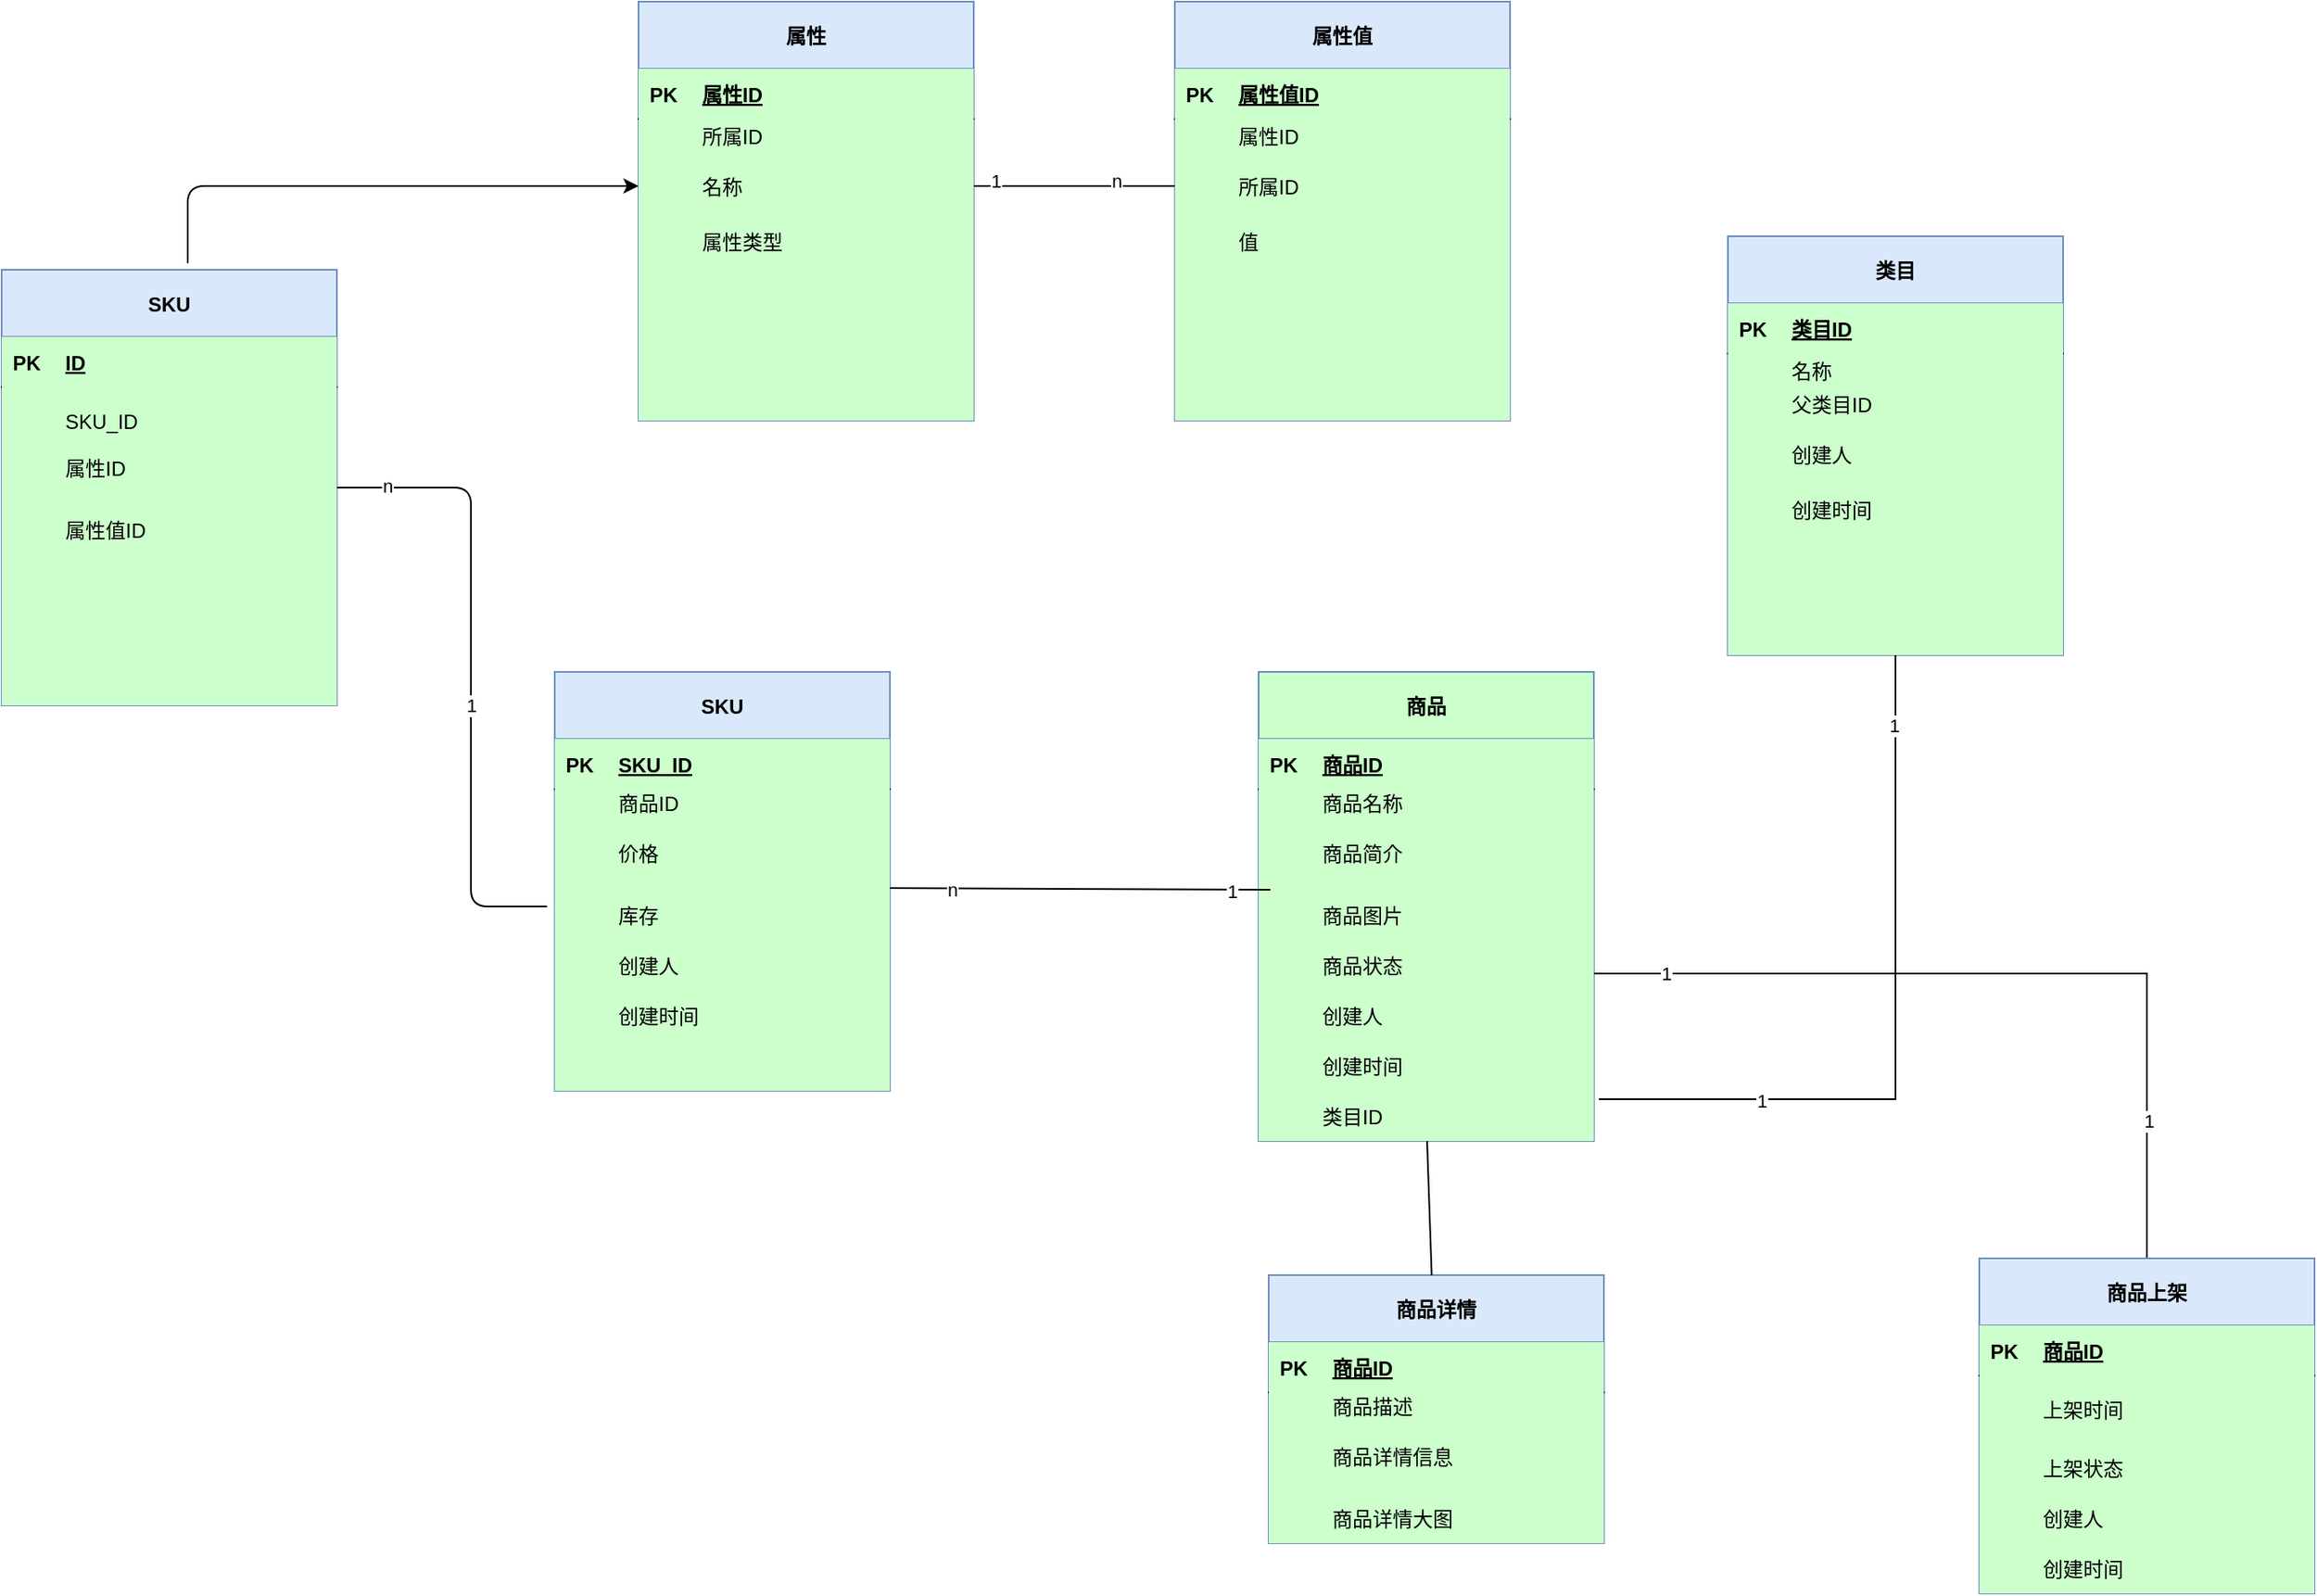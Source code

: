 <mxfile version="13.7.5" type="github">
  <diagram name="Page-1" id="efa7a0a1-bf9b-a30e-e6df-94a7791c09e9">
    <mxGraphModel dx="1424" dy="1853" grid="1" gridSize="10" guides="1" tooltips="1" connect="1" arrows="1" fold="1" page="1" pageScale="1" pageWidth="826" pageHeight="1169" background="#ffffff" math="0" shadow="0">
      <root>
        <mxCell id="0" />
        <mxCell id="1" parent="0" />
        <mxCell id="qIVOGHb0BJN2lnLGOt8N-184" value="SKU" style="shape=table;startSize=40;container=1;collapsible=1;childLayout=tableLayout;fixedRows=1;rowLines=0;fontStyle=1;align=center;resizeLast=1;fillColor=#dae8fc;strokeColor=#6c8ebf;" parent="1" vertex="1">
          <mxGeometry x="890" y="350" width="200" height="250" as="geometry" />
        </mxCell>
        <mxCell id="qIVOGHb0BJN2lnLGOt8N-185" value="" style="shape=partialRectangle;collapsible=0;dropTarget=0;pointerEvents=0;top=0;left=0;bottom=1;right=0;points=[[0,0.5],[1,0.5]];portConstraint=eastwest;fillColor=#CCFFCC;" parent="qIVOGHb0BJN2lnLGOt8N-184" vertex="1">
          <mxGeometry y="40" width="200" height="30" as="geometry" />
        </mxCell>
        <mxCell id="qIVOGHb0BJN2lnLGOt8N-186" value="PK" style="shape=partialRectangle;connectable=0;top=0;left=0;bottom=0;right=0;fontStyle=1;overflow=hidden;fillColor=#CCFFCC;" parent="qIVOGHb0BJN2lnLGOt8N-185" vertex="1">
          <mxGeometry width="30" height="30" as="geometry" />
        </mxCell>
        <mxCell id="qIVOGHb0BJN2lnLGOt8N-187" value="SKU_ID" style="shape=partialRectangle;connectable=0;top=0;left=0;bottom=0;right=0;align=left;spacingLeft=6;fontStyle=5;overflow=hidden;fillColor=#CCFFCC;" parent="qIVOGHb0BJN2lnLGOt8N-185" vertex="1">
          <mxGeometry x="30" width="170" height="30" as="geometry" />
        </mxCell>
        <mxCell id="qIVOGHb0BJN2lnLGOt8N-188" value="" style="shape=partialRectangle;collapsible=0;dropTarget=0;pointerEvents=0;top=0;left=0;bottom=0;right=0;points=[[0,0.5],[1,0.5]];portConstraint=eastwest;fillColor=#CCFFCC;" parent="qIVOGHb0BJN2lnLGOt8N-184" vertex="1">
          <mxGeometry y="70" width="200" height="30" as="geometry" />
        </mxCell>
        <mxCell id="qIVOGHb0BJN2lnLGOt8N-189" value="" style="shape=partialRectangle;connectable=0;top=0;left=0;bottom=0;right=0;editable=1;overflow=hidden;fillColor=#CCFFCC;" parent="qIVOGHb0BJN2lnLGOt8N-188" vertex="1">
          <mxGeometry width="30" height="30" as="geometry" />
        </mxCell>
        <mxCell id="qIVOGHb0BJN2lnLGOt8N-190" value="商品ID&#xa;" style="shape=partialRectangle;connectable=0;top=0;left=0;bottom=0;right=0;align=left;spacingLeft=6;overflow=hidden;fillColor=#CCFFCC;" parent="qIVOGHb0BJN2lnLGOt8N-188" vertex="1">
          <mxGeometry x="30" width="170" height="30" as="geometry" />
        </mxCell>
        <mxCell id="qIVOGHb0BJN2lnLGOt8N-191" value="" style="shape=partialRectangle;collapsible=0;dropTarget=0;pointerEvents=0;top=0;left=0;bottom=0;right=0;points=[[0,0.5],[1,0.5]];portConstraint=eastwest;fillColor=#CCFFCC;" parent="qIVOGHb0BJN2lnLGOt8N-184" vertex="1">
          <mxGeometry y="100" width="200" height="30" as="geometry" />
        </mxCell>
        <mxCell id="qIVOGHb0BJN2lnLGOt8N-192" value="" style="shape=partialRectangle;connectable=0;top=0;left=0;bottom=0;right=0;editable=1;overflow=hidden;fillColor=#CCFFCC;" parent="qIVOGHb0BJN2lnLGOt8N-191" vertex="1">
          <mxGeometry width="30" height="30" as="geometry" />
        </mxCell>
        <mxCell id="qIVOGHb0BJN2lnLGOt8N-193" value="价格&#xa;" style="shape=partialRectangle;connectable=0;top=0;left=0;bottom=0;right=0;align=left;spacingLeft=6;overflow=hidden;fillColor=#CCFFCC;" parent="qIVOGHb0BJN2lnLGOt8N-191" vertex="1">
          <mxGeometry x="30" width="170" height="30" as="geometry" />
        </mxCell>
        <mxCell id="qIVOGHb0BJN2lnLGOt8N-194" value="" style="shape=partialRectangle;collapsible=0;dropTarget=0;pointerEvents=0;top=0;left=0;bottom=0;right=0;points=[[0,0.5],[1,0.5]];portConstraint=eastwest;fillColor=#CCFFCC;" parent="qIVOGHb0BJN2lnLGOt8N-184" vertex="1">
          <mxGeometry y="130" width="200" height="30" as="geometry" />
        </mxCell>
        <mxCell id="qIVOGHb0BJN2lnLGOt8N-195" value="" style="shape=partialRectangle;connectable=0;top=0;left=0;bottom=0;right=0;editable=1;overflow=hidden;fillColor=#CCFFCC;" parent="qIVOGHb0BJN2lnLGOt8N-194" vertex="1">
          <mxGeometry width="30" height="30" as="geometry" />
        </mxCell>
        <mxCell id="qIVOGHb0BJN2lnLGOt8N-196" value="库存" style="shape=partialRectangle;connectable=0;top=0;left=0;bottom=0;right=0;align=left;spacingLeft=6;overflow=hidden;fillColor=#CCFFCC;" parent="qIVOGHb0BJN2lnLGOt8N-194" vertex="1">
          <mxGeometry x="30" width="170" height="30" as="geometry" />
        </mxCell>
        <mxCell id="qIVOGHb0BJN2lnLGOt8N-200" value="" style="shape=partialRectangle;collapsible=0;dropTarget=0;pointerEvents=0;top=0;left=0;bottom=0;right=0;points=[[0,0.5],[1,0.5]];portConstraint=eastwest;fillColor=#CCFFCC;" parent="qIVOGHb0BJN2lnLGOt8N-184" vertex="1">
          <mxGeometry y="160" width="200" height="30" as="geometry" />
        </mxCell>
        <mxCell id="qIVOGHb0BJN2lnLGOt8N-201" value="" style="shape=partialRectangle;connectable=0;top=0;left=0;bottom=0;right=0;editable=1;overflow=hidden;fillColor=#CCFFCC;" parent="qIVOGHb0BJN2lnLGOt8N-200" vertex="1">
          <mxGeometry width="30" height="30" as="geometry" />
        </mxCell>
        <mxCell id="qIVOGHb0BJN2lnLGOt8N-202" value="创建人" style="shape=partialRectangle;connectable=0;top=0;left=0;bottom=0;right=0;align=left;spacingLeft=6;overflow=hidden;fillColor=#CCFFCC;labelBorderColor=none;" parent="qIVOGHb0BJN2lnLGOt8N-200" vertex="1">
          <mxGeometry x="30" width="170" height="30" as="geometry" />
        </mxCell>
        <mxCell id="qIVOGHb0BJN2lnLGOt8N-203" value="" style="shape=partialRectangle;collapsible=0;dropTarget=0;pointerEvents=0;top=0;left=0;bottom=0;right=0;points=[[0,0.5],[1,0.5]];portConstraint=eastwest;fillColor=#CCFFCC;" parent="qIVOGHb0BJN2lnLGOt8N-184" vertex="1">
          <mxGeometry y="190" width="200" height="30" as="geometry" />
        </mxCell>
        <mxCell id="qIVOGHb0BJN2lnLGOt8N-204" value="" style="shape=partialRectangle;connectable=0;top=0;left=0;bottom=0;right=0;editable=1;overflow=hidden;fillColor=#CCFFCC;" parent="qIVOGHb0BJN2lnLGOt8N-203" vertex="1">
          <mxGeometry width="30" height="30" as="geometry" />
        </mxCell>
        <mxCell id="qIVOGHb0BJN2lnLGOt8N-205" value="创建时间" style="shape=partialRectangle;connectable=0;top=0;left=0;bottom=0;right=0;align=left;spacingLeft=6;overflow=hidden;fillColor=#CCFFCC;" parent="qIVOGHb0BJN2lnLGOt8N-203" vertex="1">
          <mxGeometry x="30" width="170" height="30" as="geometry" />
        </mxCell>
        <mxCell id="qIVOGHb0BJN2lnLGOt8N-197" value="" style="shape=partialRectangle;collapsible=0;dropTarget=0;pointerEvents=0;top=0;left=0;bottom=0;right=0;points=[[0,0.5],[1,0.5]];portConstraint=eastwest;fillColor=#CCFFCC;" parent="qIVOGHb0BJN2lnLGOt8N-184" vertex="1">
          <mxGeometry y="220" width="200" height="30" as="geometry" />
        </mxCell>
        <mxCell id="qIVOGHb0BJN2lnLGOt8N-198" value="" style="shape=partialRectangle;connectable=0;top=0;left=0;bottom=0;right=0;editable=1;overflow=hidden;fillColor=#CCFFCC;" parent="qIVOGHb0BJN2lnLGOt8N-197" vertex="1">
          <mxGeometry width="30" height="30" as="geometry" />
        </mxCell>
        <mxCell id="qIVOGHb0BJN2lnLGOt8N-199" value="" style="shape=partialRectangle;connectable=0;top=0;left=0;bottom=0;right=0;align=left;spacingLeft=6;overflow=hidden;fillColor=#CCFFCC;" parent="qIVOGHb0BJN2lnLGOt8N-197" vertex="1">
          <mxGeometry x="30" width="170" height="30" as="geometry" />
        </mxCell>
        <mxCell id="qIVOGHb0BJN2lnLGOt8N-303" style="edgeStyle=none;rounded=1;orthogonalLoop=1;jettySize=auto;html=1;entryX=0;entryY=0.5;entryDx=0;entryDy=0;startSize=40;" parent="qIVOGHb0BJN2lnLGOt8N-184" source="qIVOGHb0BJN2lnLGOt8N-194" target="qIVOGHb0BJN2lnLGOt8N-194" edge="1">
          <mxGeometry relative="1" as="geometry" />
        </mxCell>
        <mxCell id="qIVOGHb0BJN2lnLGOt8N-162" value="商品" style="shape=table;startSize=40;container=1;collapsible=1;childLayout=tableLayout;fixedRows=1;rowLines=0;fontStyle=1;align=center;resizeLast=1;strokeColor=#6c8ebf;fillColor=#CCFFCC;" parent="1" vertex="1">
          <mxGeometry x="1310" y="350" width="200" height="280" as="geometry" />
        </mxCell>
        <mxCell id="qIVOGHb0BJN2lnLGOt8N-163" value="" style="shape=partialRectangle;collapsible=0;dropTarget=0;pointerEvents=0;top=0;left=0;bottom=1;right=0;points=[[0,0.5],[1,0.5]];portConstraint=eastwest;fillColor=#CCFFCC;" parent="qIVOGHb0BJN2lnLGOt8N-162" vertex="1">
          <mxGeometry y="40" width="200" height="30" as="geometry" />
        </mxCell>
        <mxCell id="qIVOGHb0BJN2lnLGOt8N-164" value="PK" style="shape=partialRectangle;connectable=0;top=0;left=0;bottom=0;right=0;fontStyle=1;overflow=hidden;fillColor=#CCFFCC;" parent="qIVOGHb0BJN2lnLGOt8N-163" vertex="1">
          <mxGeometry width="30" height="30" as="geometry" />
        </mxCell>
        <mxCell id="qIVOGHb0BJN2lnLGOt8N-165" value="商品ID" style="shape=partialRectangle;connectable=0;top=0;left=0;bottom=0;right=0;align=left;spacingLeft=6;fontStyle=5;overflow=hidden;fillColor=#CCFFCC;" parent="qIVOGHb0BJN2lnLGOt8N-163" vertex="1">
          <mxGeometry x="30" width="170" height="30" as="geometry" />
        </mxCell>
        <mxCell id="qIVOGHb0BJN2lnLGOt8N-166" value="" style="shape=partialRectangle;collapsible=0;dropTarget=0;pointerEvents=0;top=0;left=0;bottom=0;right=0;points=[[0,0.5],[1,0.5]];portConstraint=eastwest;fillColor=#CCFFCC;" parent="qIVOGHb0BJN2lnLGOt8N-162" vertex="1">
          <mxGeometry y="70" width="200" height="30" as="geometry" />
        </mxCell>
        <mxCell id="qIVOGHb0BJN2lnLGOt8N-167" value="" style="shape=partialRectangle;connectable=0;top=0;left=0;bottom=0;right=0;editable=1;overflow=hidden;fillColor=#CCFFCC;" parent="qIVOGHb0BJN2lnLGOt8N-166" vertex="1">
          <mxGeometry width="30" height="30" as="geometry" />
        </mxCell>
        <mxCell id="qIVOGHb0BJN2lnLGOt8N-168" value="商品名称&#xa;" style="shape=partialRectangle;connectable=0;top=0;left=0;bottom=0;right=0;align=left;spacingLeft=6;overflow=hidden;fillColor=#CCFFCC;" parent="qIVOGHb0BJN2lnLGOt8N-166" vertex="1">
          <mxGeometry x="30" width="170" height="30" as="geometry" />
        </mxCell>
        <mxCell id="qIVOGHb0BJN2lnLGOt8N-169" value="" style="shape=partialRectangle;collapsible=0;dropTarget=0;pointerEvents=0;top=0;left=0;bottom=0;right=0;points=[[0,0.5],[1,0.5]];portConstraint=eastwest;fillColor=#CCFFCC;" parent="qIVOGHb0BJN2lnLGOt8N-162" vertex="1">
          <mxGeometry y="100" width="200" height="30" as="geometry" />
        </mxCell>
        <mxCell id="qIVOGHb0BJN2lnLGOt8N-170" value="" style="shape=partialRectangle;connectable=0;top=0;left=0;bottom=0;right=0;editable=1;overflow=hidden;fillColor=#CCFFCC;" parent="qIVOGHb0BJN2lnLGOt8N-169" vertex="1">
          <mxGeometry width="30" height="30" as="geometry" />
        </mxCell>
        <mxCell id="qIVOGHb0BJN2lnLGOt8N-171" value="商品简介&#xa;" style="shape=partialRectangle;connectable=0;top=0;left=0;bottom=0;right=0;align=left;spacingLeft=6;overflow=hidden;fillColor=#CCFFCC;" parent="qIVOGHb0BJN2lnLGOt8N-169" vertex="1">
          <mxGeometry x="30" width="170" height="30" as="geometry" />
        </mxCell>
        <mxCell id="fLH93Ka3nVB979V-HaJ9-27" value="" style="shape=partialRectangle;collapsible=0;dropTarget=0;pointerEvents=0;top=0;left=0;bottom=0;right=0;points=[[0,0.5],[1,0.5]];portConstraint=eastwest;fillColor=#CCFFCC;" vertex="1" parent="qIVOGHb0BJN2lnLGOt8N-162">
          <mxGeometry y="130" width="200" height="30" as="geometry" />
        </mxCell>
        <mxCell id="fLH93Ka3nVB979V-HaJ9-28" value="" style="shape=partialRectangle;connectable=0;top=0;left=0;bottom=0;right=0;editable=1;overflow=hidden;fillColor=#CCFFCC;" vertex="1" parent="fLH93Ka3nVB979V-HaJ9-27">
          <mxGeometry width="30" height="30" as="geometry" />
        </mxCell>
        <mxCell id="fLH93Ka3nVB979V-HaJ9-29" value="商品图片" style="shape=partialRectangle;connectable=0;top=0;left=0;bottom=0;right=0;align=left;spacingLeft=6;overflow=hidden;fillColor=#CCFFCC;" vertex="1" parent="fLH93Ka3nVB979V-HaJ9-27">
          <mxGeometry x="30" width="170" height="30" as="geometry" />
        </mxCell>
        <mxCell id="qIVOGHb0BJN2lnLGOt8N-172" value="" style="shape=partialRectangle;collapsible=0;dropTarget=0;pointerEvents=0;top=0;left=0;bottom=0;right=0;points=[[0,0.5],[1,0.5]];portConstraint=eastwest;fillColor=#CCFFCC;" parent="qIVOGHb0BJN2lnLGOt8N-162" vertex="1">
          <mxGeometry y="160" width="200" height="30" as="geometry" />
        </mxCell>
        <mxCell id="qIVOGHb0BJN2lnLGOt8N-173" value="" style="shape=partialRectangle;connectable=0;top=0;left=0;bottom=0;right=0;editable=1;overflow=hidden;fillColor=#CCFFCC;" parent="qIVOGHb0BJN2lnLGOt8N-172" vertex="1">
          <mxGeometry width="30" height="30" as="geometry" />
        </mxCell>
        <mxCell id="qIVOGHb0BJN2lnLGOt8N-174" value="商品状态" style="shape=partialRectangle;connectable=0;top=0;left=0;bottom=0;right=0;align=left;spacingLeft=6;overflow=hidden;fillColor=#CCFFCC;" parent="qIVOGHb0BJN2lnLGOt8N-172" vertex="1">
          <mxGeometry x="30" width="170" height="30" as="geometry" />
        </mxCell>
        <mxCell id="qIVOGHb0BJN2lnLGOt8N-178" value="" style="shape=partialRectangle;collapsible=0;dropTarget=0;pointerEvents=0;top=0;left=0;bottom=0;right=0;points=[[0,0.5],[1,0.5]];portConstraint=eastwest;fillColor=#CCFFCC;" parent="qIVOGHb0BJN2lnLGOt8N-162" vertex="1">
          <mxGeometry y="190" width="200" height="30" as="geometry" />
        </mxCell>
        <mxCell id="qIVOGHb0BJN2lnLGOt8N-179" value="" style="shape=partialRectangle;connectable=0;top=0;left=0;bottom=0;right=0;editable=1;overflow=hidden;fillColor=#CCFFCC;" parent="qIVOGHb0BJN2lnLGOt8N-178" vertex="1">
          <mxGeometry width="30" height="30" as="geometry" />
        </mxCell>
        <mxCell id="qIVOGHb0BJN2lnLGOt8N-180" value="创建人" style="shape=partialRectangle;connectable=0;top=0;left=0;bottom=0;right=0;align=left;spacingLeft=6;overflow=hidden;fillColor=#CCFFCC;" parent="qIVOGHb0BJN2lnLGOt8N-178" vertex="1">
          <mxGeometry x="30" width="170" height="30" as="geometry" />
        </mxCell>
        <mxCell id="qIVOGHb0BJN2lnLGOt8N-181" value="" style="shape=partialRectangle;collapsible=0;dropTarget=0;pointerEvents=0;top=0;left=0;bottom=0;right=0;points=[[0,0.5],[1,0.5]];portConstraint=eastwest;fillColor=#CCFFCC;" parent="qIVOGHb0BJN2lnLGOt8N-162" vertex="1">
          <mxGeometry y="220" width="200" height="30" as="geometry" />
        </mxCell>
        <mxCell id="qIVOGHb0BJN2lnLGOt8N-182" value="" style="shape=partialRectangle;connectable=0;top=0;left=0;bottom=0;right=0;editable=1;overflow=hidden;fillColor=#CCFFCC;" parent="qIVOGHb0BJN2lnLGOt8N-181" vertex="1">
          <mxGeometry width="30" height="30" as="geometry" />
        </mxCell>
        <mxCell id="qIVOGHb0BJN2lnLGOt8N-183" value="创建时间" style="shape=partialRectangle;connectable=0;top=0;left=0;bottom=0;right=0;align=left;spacingLeft=6;overflow=hidden;fillColor=#CCFFCC;" parent="qIVOGHb0BJN2lnLGOt8N-181" vertex="1">
          <mxGeometry x="30" width="170" height="30" as="geometry" />
        </mxCell>
        <mxCell id="qIVOGHb0BJN2lnLGOt8N-320" value="" style="shape=partialRectangle;collapsible=0;dropTarget=0;pointerEvents=0;fillColor=none;top=0;left=0;bottom=0;right=0;points=[[0,0.5],[1,0.5]];portConstraint=eastwest;strokeWidth=1;align=left;" parent="qIVOGHb0BJN2lnLGOt8N-162" vertex="1">
          <mxGeometry y="250" width="200" height="30" as="geometry" />
        </mxCell>
        <mxCell id="qIVOGHb0BJN2lnLGOt8N-321" value="" style="shape=partialRectangle;connectable=0;top=0;left=0;bottom=0;right=0;editable=1;overflow=hidden;fillColor=#CCFFCC;" parent="qIVOGHb0BJN2lnLGOt8N-320" vertex="1">
          <mxGeometry width="30" height="30" as="geometry" />
        </mxCell>
        <mxCell id="qIVOGHb0BJN2lnLGOt8N-322" value="类目ID" style="shape=partialRectangle;connectable=0;top=0;left=0;bottom=0;right=0;align=left;spacingLeft=6;overflow=hidden;strokeColor=#82b366;fillColor=#CCFFCC;" parent="qIVOGHb0BJN2lnLGOt8N-320" vertex="1">
          <mxGeometry x="30" width="170" height="30" as="geometry" />
        </mxCell>
        <mxCell id="qIVOGHb0BJN2lnLGOt8N-206" value="SKU" style="shape=table;startSize=40;container=1;collapsible=1;childLayout=tableLayout;fixedRows=1;rowLines=0;fontStyle=1;align=center;resizeLast=1;fillColor=#dae8fc;strokeColor=#6c8ebf;" parent="1" vertex="1">
          <mxGeometry x="560" y="110" width="200" height="260" as="geometry" />
        </mxCell>
        <mxCell id="qIVOGHb0BJN2lnLGOt8N-207" value="" style="shape=partialRectangle;collapsible=0;dropTarget=0;pointerEvents=0;top=0;left=0;bottom=1;right=0;points=[[0,0.5],[1,0.5]];portConstraint=eastwest;fillColor=#CCFFCC;" parent="qIVOGHb0BJN2lnLGOt8N-206" vertex="1">
          <mxGeometry y="40" width="200" height="30" as="geometry" />
        </mxCell>
        <mxCell id="qIVOGHb0BJN2lnLGOt8N-208" value="PK" style="shape=partialRectangle;connectable=0;top=0;left=0;bottom=0;right=0;fontStyle=1;overflow=hidden;fillColor=#CCFFCC;" parent="qIVOGHb0BJN2lnLGOt8N-207" vertex="1">
          <mxGeometry width="30" height="30" as="geometry" />
        </mxCell>
        <mxCell id="qIVOGHb0BJN2lnLGOt8N-209" value="ID" style="shape=partialRectangle;connectable=0;top=0;left=0;bottom=0;right=0;align=left;spacingLeft=6;fontStyle=5;overflow=hidden;fillColor=#CCFFCC;" parent="qIVOGHb0BJN2lnLGOt8N-207" vertex="1">
          <mxGeometry x="30" width="170" height="30" as="geometry" />
        </mxCell>
        <mxCell id="qIVOGHb0BJN2lnLGOt8N-210" value="" style="shape=partialRectangle;collapsible=0;dropTarget=0;pointerEvents=0;top=0;left=0;bottom=0;right=0;points=[[0,0.5],[1,0.5]];portConstraint=eastwest;fillColor=#CCFFCC;" parent="qIVOGHb0BJN2lnLGOt8N-206" vertex="1">
          <mxGeometry y="70" width="200" height="40" as="geometry" />
        </mxCell>
        <mxCell id="qIVOGHb0BJN2lnLGOt8N-211" value="" style="shape=partialRectangle;connectable=0;top=0;left=0;bottom=0;right=0;editable=1;overflow=hidden;fillColor=#CCFFCC;" parent="qIVOGHb0BJN2lnLGOt8N-210" vertex="1">
          <mxGeometry width="30" height="40" as="geometry" />
        </mxCell>
        <mxCell id="qIVOGHb0BJN2lnLGOt8N-212" value="SKU_ID" style="shape=partialRectangle;connectable=0;top=0;left=0;bottom=0;right=0;align=left;spacingLeft=6;overflow=hidden;strokeWidth=1;labelBorderColor=none;fillColor=none;" parent="qIVOGHb0BJN2lnLGOt8N-210" vertex="1">
          <mxGeometry x="30" width="170" height="40" as="geometry" />
        </mxCell>
        <mxCell id="qIVOGHb0BJN2lnLGOt8N-213" value="" style="shape=partialRectangle;collapsible=0;dropTarget=0;pointerEvents=0;top=0;left=0;bottom=0;right=0;points=[[0,0.5],[1,0.5]];portConstraint=eastwest;fillColor=#CCFFCC;" parent="qIVOGHb0BJN2lnLGOt8N-206" vertex="1">
          <mxGeometry y="110" width="200" height="30" as="geometry" />
        </mxCell>
        <mxCell id="qIVOGHb0BJN2lnLGOt8N-214" value="" style="shape=partialRectangle;connectable=0;top=0;left=0;bottom=0;right=0;editable=1;overflow=hidden;fillColor=#CCFFCC;" parent="qIVOGHb0BJN2lnLGOt8N-213" vertex="1">
          <mxGeometry width="30" height="30" as="geometry" />
        </mxCell>
        <mxCell id="qIVOGHb0BJN2lnLGOt8N-215" value="属性ID&#xa;" style="shape=partialRectangle;connectable=0;top=0;left=0;bottom=0;right=0;align=left;spacingLeft=6;overflow=hidden;fillColor=#CCFFCC;" parent="qIVOGHb0BJN2lnLGOt8N-213" vertex="1">
          <mxGeometry x="30" width="170" height="30" as="geometry" />
        </mxCell>
        <mxCell id="qIVOGHb0BJN2lnLGOt8N-216" value="" style="shape=partialRectangle;collapsible=0;dropTarget=0;pointerEvents=0;top=0;left=0;bottom=0;right=0;points=[[0,0.5],[1,0.5]];portConstraint=eastwest;fillColor=#CCFFCC;" parent="qIVOGHb0BJN2lnLGOt8N-206" vertex="1">
          <mxGeometry y="140" width="200" height="30" as="geometry" />
        </mxCell>
        <mxCell id="qIVOGHb0BJN2lnLGOt8N-217" value="" style="shape=partialRectangle;connectable=0;top=0;left=0;bottom=0;right=0;editable=1;overflow=hidden;fillColor=#CCFFCC;" parent="qIVOGHb0BJN2lnLGOt8N-216" vertex="1">
          <mxGeometry width="30" height="30" as="geometry" />
        </mxCell>
        <mxCell id="qIVOGHb0BJN2lnLGOt8N-218" value="属性值ID" style="shape=partialRectangle;connectable=0;top=0;left=0;bottom=0;right=0;align=left;spacingLeft=6;overflow=hidden;fillColor=#CCFFCC;" parent="qIVOGHb0BJN2lnLGOt8N-216" vertex="1">
          <mxGeometry x="30" width="170" height="30" as="geometry" />
        </mxCell>
        <mxCell id="qIVOGHb0BJN2lnLGOt8N-219" value="" style="shape=partialRectangle;collapsible=0;dropTarget=0;pointerEvents=0;top=0;left=0;bottom=0;right=0;points=[[0,0.5],[1,0.5]];portConstraint=eastwest;fillColor=#CCFFCC;" parent="qIVOGHb0BJN2lnLGOt8N-206" vertex="1">
          <mxGeometry y="170" width="200" height="30" as="geometry" />
        </mxCell>
        <mxCell id="qIVOGHb0BJN2lnLGOt8N-220" value="" style="shape=partialRectangle;connectable=0;top=0;left=0;bottom=0;right=0;editable=1;overflow=hidden;fillColor=#CCFFCC;" parent="qIVOGHb0BJN2lnLGOt8N-219" vertex="1">
          <mxGeometry width="30" height="30" as="geometry" />
        </mxCell>
        <mxCell id="qIVOGHb0BJN2lnLGOt8N-221" value="" style="shape=partialRectangle;connectable=0;top=0;left=0;bottom=0;right=0;align=left;spacingLeft=6;overflow=hidden;fillColor=#CCFFCC;labelBorderColor=none;" parent="qIVOGHb0BJN2lnLGOt8N-219" vertex="1">
          <mxGeometry x="30" width="170" height="30" as="geometry" />
        </mxCell>
        <mxCell id="qIVOGHb0BJN2lnLGOt8N-222" value="" style="shape=partialRectangle;collapsible=0;dropTarget=0;pointerEvents=0;top=0;left=0;bottom=0;right=0;points=[[0,0.5],[1,0.5]];portConstraint=eastwest;fillColor=#CCFFCC;" parent="qIVOGHb0BJN2lnLGOt8N-206" vertex="1">
          <mxGeometry y="200" width="200" height="30" as="geometry" />
        </mxCell>
        <mxCell id="qIVOGHb0BJN2lnLGOt8N-223" value="" style="shape=partialRectangle;connectable=0;top=0;left=0;bottom=0;right=0;editable=1;overflow=hidden;fillColor=#CCFFCC;" parent="qIVOGHb0BJN2lnLGOt8N-222" vertex="1">
          <mxGeometry width="30" height="30" as="geometry" />
        </mxCell>
        <mxCell id="qIVOGHb0BJN2lnLGOt8N-224" value="" style="shape=partialRectangle;connectable=0;top=0;left=0;bottom=0;right=0;align=left;spacingLeft=6;overflow=hidden;fillColor=#CCFFCC;" parent="qIVOGHb0BJN2lnLGOt8N-222" vertex="1">
          <mxGeometry x="30" width="170" height="30" as="geometry" />
        </mxCell>
        <mxCell id="qIVOGHb0BJN2lnLGOt8N-225" value="" style="shape=partialRectangle;collapsible=0;dropTarget=0;pointerEvents=0;top=0;left=0;bottom=0;right=0;points=[[0,0.5],[1,0.5]];portConstraint=eastwest;fillColor=#CCFFCC;" parent="qIVOGHb0BJN2lnLGOt8N-206" vertex="1">
          <mxGeometry y="230" width="200" height="30" as="geometry" />
        </mxCell>
        <mxCell id="qIVOGHb0BJN2lnLGOt8N-226" value="" style="shape=partialRectangle;connectable=0;top=0;left=0;bottom=0;right=0;editable=1;overflow=hidden;fillColor=#CCFFCC;" parent="qIVOGHb0BJN2lnLGOt8N-225" vertex="1">
          <mxGeometry width="30" height="30" as="geometry" />
        </mxCell>
        <mxCell id="qIVOGHb0BJN2lnLGOt8N-227" value="" style="shape=partialRectangle;connectable=0;top=0;left=0;bottom=0;right=0;align=left;spacingLeft=6;overflow=hidden;fillColor=#CCFFCC;" parent="qIVOGHb0BJN2lnLGOt8N-225" vertex="1">
          <mxGeometry x="30" width="170" height="30" as="geometry" />
        </mxCell>
        <mxCell id="qIVOGHb0BJN2lnLGOt8N-228" value="属性" style="shape=table;startSize=40;container=1;collapsible=1;childLayout=tableLayout;fixedRows=1;rowLines=0;fontStyle=1;align=center;resizeLast=1;fillColor=#dae8fc;strokeColor=#6c8ebf;" parent="1" vertex="1">
          <mxGeometry x="940" y="-50" width="200" height="250" as="geometry" />
        </mxCell>
        <mxCell id="qIVOGHb0BJN2lnLGOt8N-229" value="" style="shape=partialRectangle;collapsible=0;dropTarget=0;pointerEvents=0;top=0;left=0;bottom=1;right=0;points=[[0,0.5],[1,0.5]];portConstraint=eastwest;fillColor=#CCFFCC;" parent="qIVOGHb0BJN2lnLGOt8N-228" vertex="1">
          <mxGeometry y="40" width="200" height="30" as="geometry" />
        </mxCell>
        <mxCell id="qIVOGHb0BJN2lnLGOt8N-230" value="PK" style="shape=partialRectangle;connectable=0;top=0;left=0;bottom=0;right=0;fontStyle=1;overflow=hidden;fillColor=#CCFFCC;" parent="qIVOGHb0BJN2lnLGOt8N-229" vertex="1">
          <mxGeometry width="30" height="30" as="geometry" />
        </mxCell>
        <mxCell id="qIVOGHb0BJN2lnLGOt8N-231" value="属性ID" style="shape=partialRectangle;connectable=0;top=0;left=0;bottom=0;right=0;align=left;spacingLeft=6;fontStyle=5;overflow=hidden;fillColor=#CCFFCC;" parent="qIVOGHb0BJN2lnLGOt8N-229" vertex="1">
          <mxGeometry x="30" width="170" height="30" as="geometry" />
        </mxCell>
        <mxCell id="qIVOGHb0BJN2lnLGOt8N-238" value="" style="shape=partialRectangle;collapsible=0;dropTarget=0;pointerEvents=0;top=0;left=0;bottom=0;right=0;points=[[0,0.5],[1,0.5]];portConstraint=eastwest;fillColor=#CCFFCC;" parent="qIVOGHb0BJN2lnLGOt8N-228" vertex="1">
          <mxGeometry y="70" width="200" height="20" as="geometry" />
        </mxCell>
        <mxCell id="qIVOGHb0BJN2lnLGOt8N-239" value="" style="shape=partialRectangle;connectable=0;top=0;left=0;bottom=0;right=0;editable=1;overflow=hidden;fillColor=#CCFFCC;" parent="qIVOGHb0BJN2lnLGOt8N-238" vertex="1">
          <mxGeometry width="30" height="20" as="geometry" />
        </mxCell>
        <mxCell id="qIVOGHb0BJN2lnLGOt8N-240" value="所属ID" style="shape=partialRectangle;connectable=0;top=0;left=0;bottom=0;right=0;align=left;spacingLeft=6;overflow=hidden;fillColor=#CCFFCC;" parent="qIVOGHb0BJN2lnLGOt8N-238" vertex="1">
          <mxGeometry x="30" width="170" height="20" as="geometry" />
        </mxCell>
        <mxCell id="qIVOGHb0BJN2lnLGOt8N-232" value="" style="shape=partialRectangle;collapsible=0;dropTarget=0;pointerEvents=0;top=0;left=0;bottom=0;right=0;points=[[0,0.5],[1,0.5]];portConstraint=eastwest;fillColor=#CCFFCC;" parent="qIVOGHb0BJN2lnLGOt8N-228" vertex="1">
          <mxGeometry y="90" width="200" height="40" as="geometry" />
        </mxCell>
        <mxCell id="qIVOGHb0BJN2lnLGOt8N-233" value="" style="shape=partialRectangle;connectable=0;top=0;left=0;bottom=0;right=0;editable=1;overflow=hidden;fillColor=#CCFFCC;" parent="qIVOGHb0BJN2lnLGOt8N-232" vertex="1">
          <mxGeometry width="30" height="40" as="geometry" />
        </mxCell>
        <mxCell id="qIVOGHb0BJN2lnLGOt8N-234" value="名称" style="shape=partialRectangle;connectable=0;top=0;left=0;bottom=0;right=0;align=left;spacingLeft=6;overflow=hidden;strokeWidth=1;labelBorderColor=none;fillColor=none;" parent="qIVOGHb0BJN2lnLGOt8N-232" vertex="1">
          <mxGeometry x="30" width="170" height="40" as="geometry" />
        </mxCell>
        <mxCell id="qIVOGHb0BJN2lnLGOt8N-235" value="" style="shape=partialRectangle;collapsible=0;dropTarget=0;pointerEvents=0;top=0;left=0;bottom=0;right=0;points=[[0,0.5],[1,0.5]];portConstraint=eastwest;fillColor=#CCFFCC;" parent="qIVOGHb0BJN2lnLGOt8N-228" vertex="1">
          <mxGeometry y="130" width="200" height="40" as="geometry" />
        </mxCell>
        <mxCell id="qIVOGHb0BJN2lnLGOt8N-236" value="" style="shape=partialRectangle;connectable=0;top=0;left=0;bottom=0;right=0;editable=1;overflow=hidden;fillColor=#CCFFCC;" parent="qIVOGHb0BJN2lnLGOt8N-235" vertex="1">
          <mxGeometry width="30" height="40" as="geometry" />
        </mxCell>
        <mxCell id="qIVOGHb0BJN2lnLGOt8N-237" value="属性类型&#xa;" style="shape=partialRectangle;connectable=0;top=0;left=0;bottom=0;right=0;align=left;spacingLeft=6;overflow=hidden;fillColor=#CCFFCC;" parent="qIVOGHb0BJN2lnLGOt8N-235" vertex="1">
          <mxGeometry x="30" width="170" height="40" as="geometry" />
        </mxCell>
        <mxCell id="qIVOGHb0BJN2lnLGOt8N-241" value="" style="shape=partialRectangle;collapsible=0;dropTarget=0;pointerEvents=0;top=0;left=0;bottom=0;right=0;points=[[0,0.5],[1,0.5]];portConstraint=eastwest;fillColor=#CCFFCC;" parent="qIVOGHb0BJN2lnLGOt8N-228" vertex="1">
          <mxGeometry y="170" width="200" height="20" as="geometry" />
        </mxCell>
        <mxCell id="qIVOGHb0BJN2lnLGOt8N-242" value="" style="shape=partialRectangle;connectable=0;top=0;left=0;bottom=0;right=0;editable=1;overflow=hidden;fillColor=#CCFFCC;" parent="qIVOGHb0BJN2lnLGOt8N-241" vertex="1">
          <mxGeometry width="30" height="20" as="geometry" />
        </mxCell>
        <mxCell id="qIVOGHb0BJN2lnLGOt8N-243" value="" style="shape=partialRectangle;connectable=0;top=0;left=0;bottom=0;right=0;align=left;spacingLeft=6;overflow=hidden;fillColor=#CCFFCC;labelBorderColor=none;" parent="qIVOGHb0BJN2lnLGOt8N-241" vertex="1">
          <mxGeometry x="30" width="170" height="20" as="geometry" />
        </mxCell>
        <mxCell id="qIVOGHb0BJN2lnLGOt8N-244" value="" style="shape=partialRectangle;collapsible=0;dropTarget=0;pointerEvents=0;top=0;left=0;bottom=0;right=0;points=[[0,0.5],[1,0.5]];portConstraint=eastwest;fillColor=#CCFFCC;" parent="qIVOGHb0BJN2lnLGOt8N-228" vertex="1">
          <mxGeometry y="190" width="200" height="30" as="geometry" />
        </mxCell>
        <mxCell id="qIVOGHb0BJN2lnLGOt8N-245" value="" style="shape=partialRectangle;connectable=0;top=0;left=0;bottom=0;right=0;editable=1;overflow=hidden;fillColor=#CCFFCC;" parent="qIVOGHb0BJN2lnLGOt8N-244" vertex="1">
          <mxGeometry width="30" height="30" as="geometry" />
        </mxCell>
        <mxCell id="qIVOGHb0BJN2lnLGOt8N-246" value="" style="shape=partialRectangle;connectable=0;top=0;left=0;bottom=0;right=0;align=left;spacingLeft=6;overflow=hidden;fillColor=#CCFFCC;" parent="qIVOGHb0BJN2lnLGOt8N-244" vertex="1">
          <mxGeometry x="30" width="170" height="30" as="geometry" />
        </mxCell>
        <mxCell id="qIVOGHb0BJN2lnLGOt8N-247" value="" style="shape=partialRectangle;collapsible=0;dropTarget=0;pointerEvents=0;top=0;left=0;bottom=0;right=0;points=[[0,0.5],[1,0.5]];portConstraint=eastwest;fillColor=#CCFFCC;" parent="qIVOGHb0BJN2lnLGOt8N-228" vertex="1">
          <mxGeometry y="220" width="200" height="30" as="geometry" />
        </mxCell>
        <mxCell id="qIVOGHb0BJN2lnLGOt8N-248" value="" style="shape=partialRectangle;connectable=0;top=0;left=0;bottom=0;right=0;editable=1;overflow=hidden;fillColor=#CCFFCC;" parent="qIVOGHb0BJN2lnLGOt8N-247" vertex="1">
          <mxGeometry width="30" height="30" as="geometry" />
        </mxCell>
        <mxCell id="qIVOGHb0BJN2lnLGOt8N-249" value="" style="shape=partialRectangle;connectable=0;top=0;left=0;bottom=0;right=0;align=left;spacingLeft=6;overflow=hidden;fillColor=#CCFFCC;" parent="qIVOGHb0BJN2lnLGOt8N-247" vertex="1">
          <mxGeometry x="30" width="170" height="30" as="geometry" />
        </mxCell>
        <mxCell id="qIVOGHb0BJN2lnLGOt8N-250" value="属性值" style="shape=table;startSize=40;container=1;collapsible=1;childLayout=tableLayout;fixedRows=1;rowLines=0;fontStyle=1;align=center;resizeLast=1;fillColor=#dae8fc;strokeColor=#6c8ebf;" parent="1" vertex="1">
          <mxGeometry x="1260" y="-50" width="200" height="250" as="geometry" />
        </mxCell>
        <mxCell id="qIVOGHb0BJN2lnLGOt8N-251" value="" style="shape=partialRectangle;collapsible=0;dropTarget=0;pointerEvents=0;top=0;left=0;bottom=1;right=0;points=[[0,0.5],[1,0.5]];portConstraint=eastwest;fillColor=#CCFFCC;" parent="qIVOGHb0BJN2lnLGOt8N-250" vertex="1">
          <mxGeometry y="40" width="200" height="30" as="geometry" />
        </mxCell>
        <mxCell id="qIVOGHb0BJN2lnLGOt8N-252" value="PK" style="shape=partialRectangle;connectable=0;top=0;left=0;bottom=0;right=0;fontStyle=1;overflow=hidden;fillColor=#CCFFCC;" parent="qIVOGHb0BJN2lnLGOt8N-251" vertex="1">
          <mxGeometry width="30" height="30" as="geometry" />
        </mxCell>
        <mxCell id="qIVOGHb0BJN2lnLGOt8N-253" value="属性值ID" style="shape=partialRectangle;connectable=0;top=0;left=0;bottom=0;right=0;align=left;spacingLeft=6;fontStyle=5;overflow=hidden;fillColor=#CCFFCC;" parent="qIVOGHb0BJN2lnLGOt8N-251" vertex="1">
          <mxGeometry x="30" width="170" height="30" as="geometry" />
        </mxCell>
        <mxCell id="qIVOGHb0BJN2lnLGOt8N-254" value="" style="shape=partialRectangle;collapsible=0;dropTarget=0;pointerEvents=0;top=0;left=0;bottom=0;right=0;points=[[0,0.5],[1,0.5]];portConstraint=eastwest;fillColor=#CCFFCC;" parent="qIVOGHb0BJN2lnLGOt8N-250" vertex="1">
          <mxGeometry y="70" width="200" height="20" as="geometry" />
        </mxCell>
        <mxCell id="qIVOGHb0BJN2lnLGOt8N-255" value="" style="shape=partialRectangle;connectable=0;top=0;left=0;bottom=0;right=0;editable=1;overflow=hidden;fillColor=#CCFFCC;" parent="qIVOGHb0BJN2lnLGOt8N-254" vertex="1">
          <mxGeometry width="30" height="20" as="geometry" />
        </mxCell>
        <mxCell id="qIVOGHb0BJN2lnLGOt8N-256" value="属性ID" style="shape=partialRectangle;connectable=0;top=0;left=0;bottom=0;right=0;align=left;spacingLeft=6;overflow=hidden;fillColor=#CCFFCC;" parent="qIVOGHb0BJN2lnLGOt8N-254" vertex="1">
          <mxGeometry x="30" width="170" height="20" as="geometry" />
        </mxCell>
        <mxCell id="qIVOGHb0BJN2lnLGOt8N-257" value="" style="shape=partialRectangle;collapsible=0;dropTarget=0;pointerEvents=0;top=0;left=0;bottom=0;right=0;points=[[0,0.5],[1,0.5]];portConstraint=eastwest;fillColor=#CCFFCC;" parent="qIVOGHb0BJN2lnLGOt8N-250" vertex="1">
          <mxGeometry y="90" width="200" height="40" as="geometry" />
        </mxCell>
        <mxCell id="qIVOGHb0BJN2lnLGOt8N-258" value="" style="shape=partialRectangle;connectable=0;top=0;left=0;bottom=0;right=0;editable=1;overflow=hidden;fillColor=#CCFFCC;" parent="qIVOGHb0BJN2lnLGOt8N-257" vertex="1">
          <mxGeometry width="30" height="40" as="geometry" />
        </mxCell>
        <mxCell id="qIVOGHb0BJN2lnLGOt8N-259" value="所属ID" style="shape=partialRectangle;connectable=0;top=0;left=0;bottom=0;right=0;align=left;spacingLeft=6;overflow=hidden;strokeWidth=1;labelBorderColor=none;fillColor=none;" parent="qIVOGHb0BJN2lnLGOt8N-257" vertex="1">
          <mxGeometry x="30" width="170" height="40" as="geometry" />
        </mxCell>
        <mxCell id="qIVOGHb0BJN2lnLGOt8N-260" value="" style="shape=partialRectangle;collapsible=0;dropTarget=0;pointerEvents=0;top=0;left=0;bottom=0;right=0;points=[[0,0.5],[1,0.5]];portConstraint=eastwest;fillColor=#CCFFCC;" parent="qIVOGHb0BJN2lnLGOt8N-250" vertex="1">
          <mxGeometry y="130" width="200" height="40" as="geometry" />
        </mxCell>
        <mxCell id="qIVOGHb0BJN2lnLGOt8N-261" value="" style="shape=partialRectangle;connectable=0;top=0;left=0;bottom=0;right=0;editable=1;overflow=hidden;fillColor=#CCFFCC;" parent="qIVOGHb0BJN2lnLGOt8N-260" vertex="1">
          <mxGeometry width="30" height="40" as="geometry" />
        </mxCell>
        <mxCell id="qIVOGHb0BJN2lnLGOt8N-262" value="值&#xa;" style="shape=partialRectangle;connectable=0;top=0;left=0;bottom=0;right=0;align=left;spacingLeft=6;overflow=hidden;fillColor=#CCFFCC;" parent="qIVOGHb0BJN2lnLGOt8N-260" vertex="1">
          <mxGeometry x="30" width="170" height="40" as="geometry" />
        </mxCell>
        <mxCell id="qIVOGHb0BJN2lnLGOt8N-263" value="" style="shape=partialRectangle;collapsible=0;dropTarget=0;pointerEvents=0;top=0;left=0;bottom=0;right=0;points=[[0,0.5],[1,0.5]];portConstraint=eastwest;fillColor=#CCFFCC;" parent="qIVOGHb0BJN2lnLGOt8N-250" vertex="1">
          <mxGeometry y="170" width="200" height="20" as="geometry" />
        </mxCell>
        <mxCell id="qIVOGHb0BJN2lnLGOt8N-264" value="" style="shape=partialRectangle;connectable=0;top=0;left=0;bottom=0;right=0;editable=1;overflow=hidden;fillColor=#CCFFCC;" parent="qIVOGHb0BJN2lnLGOt8N-263" vertex="1">
          <mxGeometry width="30" height="20" as="geometry" />
        </mxCell>
        <mxCell id="qIVOGHb0BJN2lnLGOt8N-265" value="" style="shape=partialRectangle;connectable=0;top=0;left=0;bottom=0;right=0;align=left;spacingLeft=6;overflow=hidden;fillColor=#CCFFCC;labelBorderColor=none;" parent="qIVOGHb0BJN2lnLGOt8N-263" vertex="1">
          <mxGeometry x="30" width="170" height="20" as="geometry" />
        </mxCell>
        <mxCell id="qIVOGHb0BJN2lnLGOt8N-266" value="" style="shape=partialRectangle;collapsible=0;dropTarget=0;pointerEvents=0;top=0;left=0;bottom=0;right=0;points=[[0,0.5],[1,0.5]];portConstraint=eastwest;fillColor=#CCFFCC;" parent="qIVOGHb0BJN2lnLGOt8N-250" vertex="1">
          <mxGeometry y="190" width="200" height="30" as="geometry" />
        </mxCell>
        <mxCell id="qIVOGHb0BJN2lnLGOt8N-267" value="" style="shape=partialRectangle;connectable=0;top=0;left=0;bottom=0;right=0;editable=1;overflow=hidden;fillColor=#CCFFCC;" parent="qIVOGHb0BJN2lnLGOt8N-266" vertex="1">
          <mxGeometry width="30" height="30" as="geometry" />
        </mxCell>
        <mxCell id="qIVOGHb0BJN2lnLGOt8N-268" value="" style="shape=partialRectangle;connectable=0;top=0;left=0;bottom=0;right=0;align=left;spacingLeft=6;overflow=hidden;fillColor=#CCFFCC;" parent="qIVOGHb0BJN2lnLGOt8N-266" vertex="1">
          <mxGeometry x="30" width="170" height="30" as="geometry" />
        </mxCell>
        <mxCell id="qIVOGHb0BJN2lnLGOt8N-269" value="" style="shape=partialRectangle;collapsible=0;dropTarget=0;pointerEvents=0;top=0;left=0;bottom=0;right=0;points=[[0,0.5],[1,0.5]];portConstraint=eastwest;fillColor=#CCFFCC;" parent="qIVOGHb0BJN2lnLGOt8N-250" vertex="1">
          <mxGeometry y="220" width="200" height="30" as="geometry" />
        </mxCell>
        <mxCell id="qIVOGHb0BJN2lnLGOt8N-270" value="" style="shape=partialRectangle;connectable=0;top=0;left=0;bottom=0;right=0;editable=1;overflow=hidden;fillColor=#CCFFCC;" parent="qIVOGHb0BJN2lnLGOt8N-269" vertex="1">
          <mxGeometry width="30" height="30" as="geometry" />
        </mxCell>
        <mxCell id="qIVOGHb0BJN2lnLGOt8N-271" value="" style="shape=partialRectangle;connectable=0;top=0;left=0;bottom=0;right=0;align=left;spacingLeft=6;overflow=hidden;fillColor=#CCFFCC;" parent="qIVOGHb0BJN2lnLGOt8N-269" vertex="1">
          <mxGeometry x="30" width="170" height="30" as="geometry" />
        </mxCell>
        <mxCell id="qIVOGHb0BJN2lnLGOt8N-294" value="" style="endArrow=none;html=1;rounded=0;exitX=1;exitY=0.967;exitDx=0;exitDy=0;exitPerimeter=0;" parent="1" source="qIVOGHb0BJN2lnLGOt8N-191" edge="1">
          <mxGeometry relative="1" as="geometry">
            <mxPoint x="1070" y="450" as="sourcePoint" />
            <mxPoint x="1317" y="480" as="targetPoint" />
            <Array as="points">
              <mxPoint x="1317" y="480" />
            </Array>
          </mxGeometry>
        </mxCell>
        <mxCell id="qIVOGHb0BJN2lnLGOt8N-295" value="n" style="edgeLabel;html=1;align=center;verticalAlign=middle;resizable=0;points=[];" parent="qIVOGHb0BJN2lnLGOt8N-294" vertex="1" connectable="0">
          <mxGeometry x="-0.674" y="-1" relative="1" as="geometry">
            <mxPoint as="offset" />
          </mxGeometry>
        </mxCell>
        <mxCell id="qIVOGHb0BJN2lnLGOt8N-296" value="1" style="edgeLabel;html=1;align=center;verticalAlign=middle;resizable=0;points=[];" parent="qIVOGHb0BJN2lnLGOt8N-294" vertex="1" connectable="0">
          <mxGeometry x="1" y="23" relative="1" as="geometry">
            <mxPoint x="-23" y="1" as="offset" />
          </mxGeometry>
        </mxCell>
        <mxCell id="qIVOGHb0BJN2lnLGOt8N-302" value="1" style="endArrow=none;html=1;exitX=1;exitY=0.5;exitDx=0;exitDy=0;rounded=1;" parent="1" source="qIVOGHb0BJN2lnLGOt8N-206" edge="1">
          <mxGeometry relative="1" as="geometry">
            <mxPoint x="760" y="235" as="sourcePoint" />
            <mxPoint x="850" y="490" as="targetPoint" />
            <Array as="points">
              <mxPoint x="840" y="240" />
              <mxPoint x="840" y="490" />
              <mxPoint x="890" y="490" />
            </Array>
          </mxGeometry>
        </mxCell>
        <mxCell id="qIVOGHb0BJN2lnLGOt8N-304" value="n" style="edgeLabel;html=1;align=center;verticalAlign=middle;resizable=0;points=[];" parent="qIVOGHb0BJN2lnLGOt8N-302" vertex="1" connectable="0">
          <mxGeometry x="-0.857" y="1" relative="1" as="geometry">
            <mxPoint as="offset" />
          </mxGeometry>
        </mxCell>
        <mxCell id="qIVOGHb0BJN2lnLGOt8N-307" style="edgeStyle=none;rounded=1;orthogonalLoop=1;jettySize=auto;html=1;entryX=0;entryY=0.5;entryDx=0;entryDy=0;startSize=40;exitX=0.555;exitY=-0.015;exitDx=0;exitDy=0;exitPerimeter=0;" parent="1" source="qIVOGHb0BJN2lnLGOt8N-206" target="qIVOGHb0BJN2lnLGOt8N-232" edge="1">
          <mxGeometry relative="1" as="geometry">
            <Array as="points">
              <mxPoint x="671" y="60" />
            </Array>
          </mxGeometry>
        </mxCell>
        <mxCell id="qIVOGHb0BJN2lnLGOt8N-311" value="" style="endArrow=none;html=1;rounded=0;exitX=1;exitY=0.5;exitDx=0;exitDy=0;" parent="1" source="qIVOGHb0BJN2lnLGOt8N-232" edge="1">
          <mxGeometry relative="1" as="geometry">
            <mxPoint x="1130" y="60" as="sourcePoint" />
            <mxPoint x="1260" y="60" as="targetPoint" />
          </mxGeometry>
        </mxCell>
        <mxCell id="qIVOGHb0BJN2lnLGOt8N-318" value="1" style="edgeLabel;html=1;align=center;verticalAlign=middle;resizable=0;points=[];" parent="qIVOGHb0BJN2lnLGOt8N-311" vertex="1" connectable="0">
          <mxGeometry x="-0.783" y="3" relative="1" as="geometry">
            <mxPoint as="offset" />
          </mxGeometry>
        </mxCell>
        <mxCell id="qIVOGHb0BJN2lnLGOt8N-319" value="n" style="edgeLabel;html=1;align=center;verticalAlign=middle;resizable=0;points=[];" parent="qIVOGHb0BJN2lnLGOt8N-311" vertex="1" connectable="0">
          <mxGeometry x="0.417" y="3" relative="1" as="geometry">
            <mxPoint as="offset" />
          </mxGeometry>
        </mxCell>
        <mxCell id="qIVOGHb0BJN2lnLGOt8N-272" value="类目" style="shape=table;startSize=40;container=1;collapsible=1;childLayout=tableLayout;fixedRows=1;rowLines=0;fontStyle=1;align=center;resizeLast=1;fillColor=#dae8fc;strokeColor=#6c8ebf;" parent="1" vertex="1">
          <mxGeometry x="1590" y="90" width="200" height="250" as="geometry" />
        </mxCell>
        <mxCell id="qIVOGHb0BJN2lnLGOt8N-273" value="" style="shape=partialRectangle;collapsible=0;dropTarget=0;pointerEvents=0;top=0;left=0;bottom=1;right=0;points=[[0,0.5],[1,0.5]];portConstraint=eastwest;fillColor=#CCFFCC;" parent="qIVOGHb0BJN2lnLGOt8N-272" vertex="1">
          <mxGeometry y="40" width="200" height="30" as="geometry" />
        </mxCell>
        <mxCell id="qIVOGHb0BJN2lnLGOt8N-274" value="PK" style="shape=partialRectangle;connectable=0;top=0;left=0;bottom=0;right=0;fontStyle=1;overflow=hidden;fillColor=#CCFFCC;" parent="qIVOGHb0BJN2lnLGOt8N-273" vertex="1">
          <mxGeometry width="30" height="30" as="geometry" />
        </mxCell>
        <mxCell id="qIVOGHb0BJN2lnLGOt8N-275" value="类目ID" style="shape=partialRectangle;connectable=0;top=0;left=0;bottom=0;right=0;align=left;spacingLeft=6;fontStyle=5;overflow=hidden;fillColor=#CCFFCC;" parent="qIVOGHb0BJN2lnLGOt8N-273" vertex="1">
          <mxGeometry x="30" width="170" height="30" as="geometry" />
        </mxCell>
        <mxCell id="qIVOGHb0BJN2lnLGOt8N-276" value="" style="shape=partialRectangle;collapsible=0;dropTarget=0;pointerEvents=0;top=0;left=0;bottom=0;right=0;points=[[0,0.5],[1,0.5]];portConstraint=eastwest;fillColor=#CCFFCC;" parent="qIVOGHb0BJN2lnLGOt8N-272" vertex="1">
          <mxGeometry y="70" width="200" height="20" as="geometry" />
        </mxCell>
        <mxCell id="qIVOGHb0BJN2lnLGOt8N-277" value="" style="shape=partialRectangle;connectable=0;top=0;left=0;bottom=0;right=0;editable=1;overflow=hidden;fillColor=#CCFFCC;" parent="qIVOGHb0BJN2lnLGOt8N-276" vertex="1">
          <mxGeometry width="30" height="20" as="geometry" />
        </mxCell>
        <mxCell id="qIVOGHb0BJN2lnLGOt8N-278" value="名称" style="shape=partialRectangle;connectable=0;top=0;left=0;bottom=0;right=0;align=left;spacingLeft=6;overflow=hidden;fillColor=#CCFFCC;" parent="qIVOGHb0BJN2lnLGOt8N-276" vertex="1">
          <mxGeometry x="30" width="170" height="20" as="geometry" />
        </mxCell>
        <mxCell id="qIVOGHb0BJN2lnLGOt8N-285" value="" style="shape=partialRectangle;collapsible=0;dropTarget=0;pointerEvents=0;top=0;left=0;bottom=0;right=0;points=[[0,0.5],[1,0.5]];portConstraint=eastwest;fillColor=#CCFFCC;" parent="qIVOGHb0BJN2lnLGOt8N-272" vertex="1">
          <mxGeometry y="90" width="200" height="20" as="geometry" />
        </mxCell>
        <mxCell id="qIVOGHb0BJN2lnLGOt8N-286" value="" style="shape=partialRectangle;connectable=0;top=0;left=0;bottom=0;right=0;editable=1;overflow=hidden;fillColor=#CCFFCC;" parent="qIVOGHb0BJN2lnLGOt8N-285" vertex="1">
          <mxGeometry width="30" height="20" as="geometry" />
        </mxCell>
        <mxCell id="qIVOGHb0BJN2lnLGOt8N-287" value="父类目ID" style="shape=partialRectangle;connectable=0;top=0;left=0;bottom=0;right=0;align=left;spacingLeft=6;overflow=hidden;fillColor=#CCFFCC;labelBorderColor=none;" parent="qIVOGHb0BJN2lnLGOt8N-285" vertex="1">
          <mxGeometry x="30" width="170" height="20" as="geometry" />
        </mxCell>
        <mxCell id="qIVOGHb0BJN2lnLGOt8N-279" value="" style="shape=partialRectangle;collapsible=0;dropTarget=0;pointerEvents=0;top=0;left=0;bottom=0;right=0;points=[[0,0.5],[1,0.5]];portConstraint=eastwest;fillColor=#CCFFCC;" parent="qIVOGHb0BJN2lnLGOt8N-272" vertex="1">
          <mxGeometry y="110" width="200" height="40" as="geometry" />
        </mxCell>
        <mxCell id="qIVOGHb0BJN2lnLGOt8N-280" value="" style="shape=partialRectangle;connectable=0;top=0;left=0;bottom=0;right=0;editable=1;overflow=hidden;fillColor=#CCFFCC;" parent="qIVOGHb0BJN2lnLGOt8N-279" vertex="1">
          <mxGeometry width="30" height="40" as="geometry" />
        </mxCell>
        <mxCell id="qIVOGHb0BJN2lnLGOt8N-281" value="创建人" style="shape=partialRectangle;connectable=0;top=0;left=0;bottom=0;right=0;align=left;spacingLeft=6;overflow=hidden;strokeWidth=1;labelBorderColor=none;fillColor=none;" parent="qIVOGHb0BJN2lnLGOt8N-279" vertex="1">
          <mxGeometry x="30" width="170" height="40" as="geometry" />
        </mxCell>
        <mxCell id="qIVOGHb0BJN2lnLGOt8N-282" value="" style="shape=partialRectangle;collapsible=0;dropTarget=0;pointerEvents=0;top=0;left=0;bottom=0;right=0;points=[[0,0.5],[1,0.5]];portConstraint=eastwest;fillColor=#CCFFCC;" parent="qIVOGHb0BJN2lnLGOt8N-272" vertex="1">
          <mxGeometry y="150" width="200" height="40" as="geometry" />
        </mxCell>
        <mxCell id="qIVOGHb0BJN2lnLGOt8N-283" value="" style="shape=partialRectangle;connectable=0;top=0;left=0;bottom=0;right=0;editable=1;overflow=hidden;fillColor=#CCFFCC;" parent="qIVOGHb0BJN2lnLGOt8N-282" vertex="1">
          <mxGeometry width="30" height="40" as="geometry" />
        </mxCell>
        <mxCell id="qIVOGHb0BJN2lnLGOt8N-284" value="创建时间&#xa;" style="shape=partialRectangle;connectable=0;top=0;left=0;bottom=0;right=0;align=left;spacingLeft=6;overflow=hidden;fillColor=#CCFFCC;" parent="qIVOGHb0BJN2lnLGOt8N-282" vertex="1">
          <mxGeometry x="30" width="170" height="40" as="geometry" />
        </mxCell>
        <mxCell id="qIVOGHb0BJN2lnLGOt8N-288" value="" style="shape=partialRectangle;collapsible=0;dropTarget=0;pointerEvents=0;top=0;left=0;bottom=0;right=0;points=[[0,0.5],[1,0.5]];portConstraint=eastwest;fillColor=#CCFFCC;" parent="qIVOGHb0BJN2lnLGOt8N-272" vertex="1">
          <mxGeometry y="190" width="200" height="30" as="geometry" />
        </mxCell>
        <mxCell id="qIVOGHb0BJN2lnLGOt8N-289" value="" style="shape=partialRectangle;connectable=0;top=0;left=0;bottom=0;right=0;editable=1;overflow=hidden;fillColor=#CCFFCC;" parent="qIVOGHb0BJN2lnLGOt8N-288" vertex="1">
          <mxGeometry width="30" height="30" as="geometry" />
        </mxCell>
        <mxCell id="qIVOGHb0BJN2lnLGOt8N-290" value="" style="shape=partialRectangle;connectable=0;top=0;left=0;bottom=0;right=0;align=left;spacingLeft=6;overflow=hidden;fillColor=#CCFFCC;" parent="qIVOGHb0BJN2lnLGOt8N-288" vertex="1">
          <mxGeometry x="30" width="170" height="30" as="geometry" />
        </mxCell>
        <mxCell id="qIVOGHb0BJN2lnLGOt8N-291" value="" style="shape=partialRectangle;collapsible=0;dropTarget=0;pointerEvents=0;top=0;left=0;bottom=0;right=0;points=[[0,0.5],[1,0.5]];portConstraint=eastwest;fillColor=#CCFFCC;" parent="qIVOGHb0BJN2lnLGOt8N-272" vertex="1">
          <mxGeometry y="220" width="200" height="30" as="geometry" />
        </mxCell>
        <mxCell id="qIVOGHb0BJN2lnLGOt8N-292" value="" style="shape=partialRectangle;connectable=0;top=0;left=0;bottom=0;right=0;editable=1;overflow=hidden;fillColor=#CCFFCC;" parent="qIVOGHb0BJN2lnLGOt8N-291" vertex="1">
          <mxGeometry width="30" height="30" as="geometry" />
        </mxCell>
        <mxCell id="qIVOGHb0BJN2lnLGOt8N-293" value="" style="shape=partialRectangle;connectable=0;top=0;left=0;bottom=0;right=0;align=left;spacingLeft=6;overflow=hidden;fillColor=#CCFFCC;" parent="qIVOGHb0BJN2lnLGOt8N-291" vertex="1">
          <mxGeometry x="30" width="170" height="30" as="geometry" />
        </mxCell>
        <mxCell id="qIVOGHb0BJN2lnLGOt8N-324" value="" style="endArrow=none;html=1;rounded=0;entryX=0.5;entryY=1;entryDx=0;entryDy=0;exitX=1.015;exitY=0.167;exitDx=0;exitDy=0;exitPerimeter=0;" parent="1" source="qIVOGHb0BJN2lnLGOt8N-320" target="qIVOGHb0BJN2lnLGOt8N-272" edge="1">
          <mxGeometry relative="1" as="geometry">
            <mxPoint x="1510" y="495" as="sourcePoint" />
            <mxPoint x="1670" y="495" as="targetPoint" />
            <Array as="points">
              <mxPoint x="1690" y="605" />
            </Array>
          </mxGeometry>
        </mxCell>
        <mxCell id="qIVOGHb0BJN2lnLGOt8N-325" value="1" style="edgeLabel;html=1;align=center;verticalAlign=middle;resizable=0;points=[];" parent="qIVOGHb0BJN2lnLGOt8N-324" vertex="1" connectable="0">
          <mxGeometry x="-0.564" y="-1" relative="1" as="geometry">
            <mxPoint as="offset" />
          </mxGeometry>
        </mxCell>
        <mxCell id="qIVOGHb0BJN2lnLGOt8N-326" value="1" style="edgeLabel;html=1;align=center;verticalAlign=middle;resizable=0;points=[];" parent="qIVOGHb0BJN2lnLGOt8N-324" vertex="1" connectable="0">
          <mxGeometry x="0.809" y="1" relative="1" as="geometry">
            <mxPoint as="offset" />
          </mxGeometry>
        </mxCell>
        <mxCell id="dsCXNzd8llGc-nTdz9Kb-28" value="" style="endArrow=none;html=1;rounded=0;entryX=0.5;entryY=0;entryDx=0;entryDy=0;" parent="1" target="dsCXNzd8llGc-nTdz9Kb-1" edge="1">
          <mxGeometry relative="1" as="geometry">
            <mxPoint x="1510" y="530" as="sourcePoint" />
            <mxPoint x="1580" y="600" as="targetPoint" />
            <Array as="points">
              <mxPoint x="1610" y="530" />
              <mxPoint x="1840" y="530" />
            </Array>
          </mxGeometry>
        </mxCell>
        <mxCell id="dsCXNzd8llGc-nTdz9Kb-29" value="1" style="edgeLabel;html=1;align=center;verticalAlign=middle;resizable=0;points=[];" parent="dsCXNzd8llGc-nTdz9Kb-28" vertex="1" connectable="0">
          <mxGeometry x="-0.829" relative="1" as="geometry">
            <mxPoint as="offset" />
          </mxGeometry>
        </mxCell>
        <mxCell id="dsCXNzd8llGc-nTdz9Kb-30" value="1" style="edgeLabel;html=1;align=center;verticalAlign=middle;resizable=0;points=[];" parent="dsCXNzd8llGc-nTdz9Kb-28" vertex="1" connectable="0">
          <mxGeometry x="0.671" y="1" relative="1" as="geometry">
            <mxPoint as="offset" />
          </mxGeometry>
        </mxCell>
        <mxCell id="dsCXNzd8llGc-nTdz9Kb-1" value="商品上架" style="shape=table;startSize=40;container=1;collapsible=1;childLayout=tableLayout;fixedRows=1;rowLines=0;fontStyle=1;align=center;resizeLast=1;fillColor=#dae8fc;strokeColor=#6c8ebf;" parent="1" vertex="1">
          <mxGeometry x="1740" y="700" width="200" height="200" as="geometry" />
        </mxCell>
        <mxCell id="dsCXNzd8llGc-nTdz9Kb-2" value="" style="shape=partialRectangle;collapsible=0;dropTarget=0;pointerEvents=0;top=0;left=0;bottom=1;right=0;points=[[0,0.5],[1,0.5]];portConstraint=eastwest;fillColor=#CCFFCC;" parent="dsCXNzd8llGc-nTdz9Kb-1" vertex="1">
          <mxGeometry y="40" width="200" height="30" as="geometry" />
        </mxCell>
        <mxCell id="dsCXNzd8llGc-nTdz9Kb-3" value="PK" style="shape=partialRectangle;connectable=0;top=0;left=0;bottom=0;right=0;fontStyle=1;overflow=hidden;fillColor=#CCFFCC;" parent="dsCXNzd8llGc-nTdz9Kb-2" vertex="1">
          <mxGeometry width="30" height="30" as="geometry" />
        </mxCell>
        <mxCell id="dsCXNzd8llGc-nTdz9Kb-4" value="商品ID" style="shape=partialRectangle;connectable=0;top=0;left=0;bottom=0;right=0;align=left;spacingLeft=6;fontStyle=5;overflow=hidden;fillColor=#CCFFCC;" parent="dsCXNzd8llGc-nTdz9Kb-2" vertex="1">
          <mxGeometry x="30" width="170" height="30" as="geometry" />
        </mxCell>
        <mxCell id="dsCXNzd8llGc-nTdz9Kb-14" value="" style="shape=partialRectangle;collapsible=0;dropTarget=0;pointerEvents=0;top=0;left=0;bottom=0;right=0;points=[[0,0.5],[1,0.5]];portConstraint=eastwest;fillColor=#CCFFCC;" parent="dsCXNzd8llGc-nTdz9Kb-1" vertex="1">
          <mxGeometry y="70" width="200" height="40" as="geometry" />
        </mxCell>
        <mxCell id="dsCXNzd8llGc-nTdz9Kb-15" value="" style="shape=partialRectangle;connectable=0;top=0;left=0;bottom=0;right=0;editable=1;overflow=hidden;fillColor=#CCFFCC;" parent="dsCXNzd8llGc-nTdz9Kb-14" vertex="1">
          <mxGeometry width="30" height="40" as="geometry" />
        </mxCell>
        <mxCell id="dsCXNzd8llGc-nTdz9Kb-16" value="上架时间" style="shape=partialRectangle;connectable=0;top=0;left=0;bottom=0;right=0;align=left;spacingLeft=6;overflow=hidden;fillColor=#CCFFCC;" parent="dsCXNzd8llGc-nTdz9Kb-14" vertex="1">
          <mxGeometry x="30" width="170" height="40" as="geometry" />
        </mxCell>
        <mxCell id="dsCXNzd8llGc-nTdz9Kb-23" value="" style="shape=partialRectangle;collapsible=0;dropTarget=0;pointerEvents=0;fillColor=none;top=0;left=0;bottom=0;right=0;points=[[0,0.5],[1,0.5]];portConstraint=eastwest;strokeWidth=1;align=left;" parent="dsCXNzd8llGc-nTdz9Kb-1" vertex="1">
          <mxGeometry y="110" width="200" height="30" as="geometry" />
        </mxCell>
        <mxCell id="dsCXNzd8llGc-nTdz9Kb-24" value="" style="shape=partialRectangle;connectable=0;top=0;left=0;bottom=0;right=0;editable=1;overflow=hidden;fillColor=#CCFFCC;" parent="dsCXNzd8llGc-nTdz9Kb-23" vertex="1">
          <mxGeometry width="30" height="30" as="geometry" />
        </mxCell>
        <mxCell id="dsCXNzd8llGc-nTdz9Kb-25" value="上架状态" style="shape=partialRectangle;connectable=0;top=0;left=0;bottom=0;right=0;align=left;spacingLeft=6;overflow=hidden;strokeColor=#82b366;fillColor=#CCFFCC;" parent="dsCXNzd8llGc-nTdz9Kb-23" vertex="1">
          <mxGeometry x="30" width="170" height="30" as="geometry" />
        </mxCell>
        <mxCell id="dsCXNzd8llGc-nTdz9Kb-17" value="" style="shape=partialRectangle;collapsible=0;dropTarget=0;pointerEvents=0;top=0;left=0;bottom=0;right=0;points=[[0,0.5],[1,0.5]];portConstraint=eastwest;fillColor=#CCFFCC;" parent="dsCXNzd8llGc-nTdz9Kb-1" vertex="1">
          <mxGeometry y="140" width="200" height="30" as="geometry" />
        </mxCell>
        <mxCell id="dsCXNzd8llGc-nTdz9Kb-18" value="" style="shape=partialRectangle;connectable=0;top=0;left=0;bottom=0;right=0;editable=1;overflow=hidden;fillColor=#CCFFCC;" parent="dsCXNzd8llGc-nTdz9Kb-17" vertex="1">
          <mxGeometry width="30" height="30" as="geometry" />
        </mxCell>
        <mxCell id="dsCXNzd8llGc-nTdz9Kb-19" value="创建人" style="shape=partialRectangle;connectable=0;top=0;left=0;bottom=0;right=0;align=left;spacingLeft=6;overflow=hidden;fillColor=#CCFFCC;" parent="dsCXNzd8llGc-nTdz9Kb-17" vertex="1">
          <mxGeometry x="30" width="170" height="30" as="geometry" />
        </mxCell>
        <mxCell id="dsCXNzd8llGc-nTdz9Kb-20" value="" style="shape=partialRectangle;collapsible=0;dropTarget=0;pointerEvents=0;top=0;left=0;bottom=0;right=0;points=[[0,0.5],[1,0.5]];portConstraint=eastwest;fillColor=#CCFFCC;" parent="dsCXNzd8llGc-nTdz9Kb-1" vertex="1">
          <mxGeometry y="170" width="200" height="30" as="geometry" />
        </mxCell>
        <mxCell id="dsCXNzd8llGc-nTdz9Kb-21" value="" style="shape=partialRectangle;connectable=0;top=0;left=0;bottom=0;right=0;editable=1;overflow=hidden;fillColor=#CCFFCC;" parent="dsCXNzd8llGc-nTdz9Kb-20" vertex="1">
          <mxGeometry width="30" height="30" as="geometry" />
        </mxCell>
        <mxCell id="dsCXNzd8llGc-nTdz9Kb-22" value="创建时间" style="shape=partialRectangle;connectable=0;top=0;left=0;bottom=0;right=0;align=left;spacingLeft=6;overflow=hidden;fillColor=#CCFFCC;" parent="dsCXNzd8llGc-nTdz9Kb-20" vertex="1">
          <mxGeometry x="30" width="170" height="30" as="geometry" />
        </mxCell>
        <mxCell id="fLH93Ka3nVB979V-HaJ9-1" value="商品详情" style="shape=table;startSize=40;container=1;collapsible=1;childLayout=tableLayout;fixedRows=1;rowLines=0;fontStyle=1;align=center;resizeLast=1;fillColor=#dae8fc;strokeColor=#6c8ebf;" vertex="1" parent="1">
          <mxGeometry x="1316" y="710" width="200" height="160" as="geometry" />
        </mxCell>
        <mxCell id="fLH93Ka3nVB979V-HaJ9-2" value="" style="shape=partialRectangle;collapsible=0;dropTarget=0;pointerEvents=0;top=0;left=0;bottom=1;right=0;points=[[0,0.5],[1,0.5]];portConstraint=eastwest;fillColor=#CCFFCC;" vertex="1" parent="fLH93Ka3nVB979V-HaJ9-1">
          <mxGeometry y="40" width="200" height="30" as="geometry" />
        </mxCell>
        <mxCell id="fLH93Ka3nVB979V-HaJ9-3" value="PK" style="shape=partialRectangle;connectable=0;top=0;left=0;bottom=0;right=0;fontStyle=1;overflow=hidden;fillColor=#CCFFCC;" vertex="1" parent="fLH93Ka3nVB979V-HaJ9-2">
          <mxGeometry width="30" height="30" as="geometry" />
        </mxCell>
        <mxCell id="fLH93Ka3nVB979V-HaJ9-4" value="商品ID" style="shape=partialRectangle;connectable=0;top=0;left=0;bottom=0;right=0;align=left;spacingLeft=6;fontStyle=5;overflow=hidden;fillColor=#CCFFCC;" vertex="1" parent="fLH93Ka3nVB979V-HaJ9-2">
          <mxGeometry x="30" width="170" height="30" as="geometry" />
        </mxCell>
        <mxCell id="fLH93Ka3nVB979V-HaJ9-5" value="" style="shape=partialRectangle;collapsible=0;dropTarget=0;pointerEvents=0;top=0;left=0;bottom=0;right=0;points=[[0,0.5],[1,0.5]];portConstraint=eastwest;fillColor=#CCFFCC;" vertex="1" parent="fLH93Ka3nVB979V-HaJ9-1">
          <mxGeometry y="70" width="200" height="30" as="geometry" />
        </mxCell>
        <mxCell id="fLH93Ka3nVB979V-HaJ9-6" value="" style="shape=partialRectangle;connectable=0;top=0;left=0;bottom=0;right=0;editable=1;overflow=hidden;fillColor=#CCFFCC;" vertex="1" parent="fLH93Ka3nVB979V-HaJ9-5">
          <mxGeometry width="30" height="30" as="geometry" />
        </mxCell>
        <mxCell id="fLH93Ka3nVB979V-HaJ9-7" value="商品描述&#xa;" style="shape=partialRectangle;connectable=0;top=0;left=0;bottom=0;right=0;align=left;spacingLeft=6;overflow=hidden;fillColor=#CCFFCC;" vertex="1" parent="fLH93Ka3nVB979V-HaJ9-5">
          <mxGeometry x="30" width="170" height="30" as="geometry" />
        </mxCell>
        <mxCell id="fLH93Ka3nVB979V-HaJ9-8" value="" style="shape=partialRectangle;collapsible=0;dropTarget=0;pointerEvents=0;top=0;left=0;bottom=0;right=0;points=[[0,0.5],[1,0.5]];portConstraint=eastwest;fillColor=#CCFFCC;" vertex="1" parent="fLH93Ka3nVB979V-HaJ9-1">
          <mxGeometry y="100" width="200" height="30" as="geometry" />
        </mxCell>
        <mxCell id="fLH93Ka3nVB979V-HaJ9-9" value="" style="shape=partialRectangle;connectable=0;top=0;left=0;bottom=0;right=0;editable=1;overflow=hidden;fillColor=#CCFFCC;" vertex="1" parent="fLH93Ka3nVB979V-HaJ9-8">
          <mxGeometry width="30" height="30" as="geometry" />
        </mxCell>
        <mxCell id="fLH93Ka3nVB979V-HaJ9-10" value="商品详情信息&#xa;" style="shape=partialRectangle;connectable=0;top=0;left=0;bottom=0;right=0;align=left;spacingLeft=6;overflow=hidden;fillColor=#CCFFCC;" vertex="1" parent="fLH93Ka3nVB979V-HaJ9-8">
          <mxGeometry x="30" width="170" height="30" as="geometry" />
        </mxCell>
        <mxCell id="fLH93Ka3nVB979V-HaJ9-11" value="" style="shape=partialRectangle;collapsible=0;dropTarget=0;pointerEvents=0;top=0;left=0;bottom=0;right=0;points=[[0,0.5],[1,0.5]];portConstraint=eastwest;fillColor=#CCFFCC;" vertex="1" parent="fLH93Ka3nVB979V-HaJ9-1">
          <mxGeometry y="130" width="200" height="30" as="geometry" />
        </mxCell>
        <mxCell id="fLH93Ka3nVB979V-HaJ9-12" value="" style="shape=partialRectangle;connectable=0;top=0;left=0;bottom=0;right=0;editable=1;overflow=hidden;fillColor=#CCFFCC;" vertex="1" parent="fLH93Ka3nVB979V-HaJ9-11">
          <mxGeometry width="30" height="30" as="geometry" />
        </mxCell>
        <mxCell id="fLH93Ka3nVB979V-HaJ9-13" value="商品详情大图" style="shape=partialRectangle;connectable=0;top=0;left=0;bottom=0;right=0;align=left;spacingLeft=6;overflow=hidden;fillColor=#CCFFCC;" vertex="1" parent="fLH93Ka3nVB979V-HaJ9-11">
          <mxGeometry x="30" width="170" height="30" as="geometry" />
        </mxCell>
        <mxCell id="fLH93Ka3nVB979V-HaJ9-26" value="" style="endArrow=none;html=1;rounded=0;" edge="1" parent="1" source="qIVOGHb0BJN2lnLGOt8N-320" target="fLH93Ka3nVB979V-HaJ9-1">
          <mxGeometry relative="1" as="geometry">
            <mxPoint x="1180" y="790" as="sourcePoint" />
            <mxPoint x="1340" y="790" as="targetPoint" />
          </mxGeometry>
        </mxCell>
      </root>
    </mxGraphModel>
  </diagram>
</mxfile>

